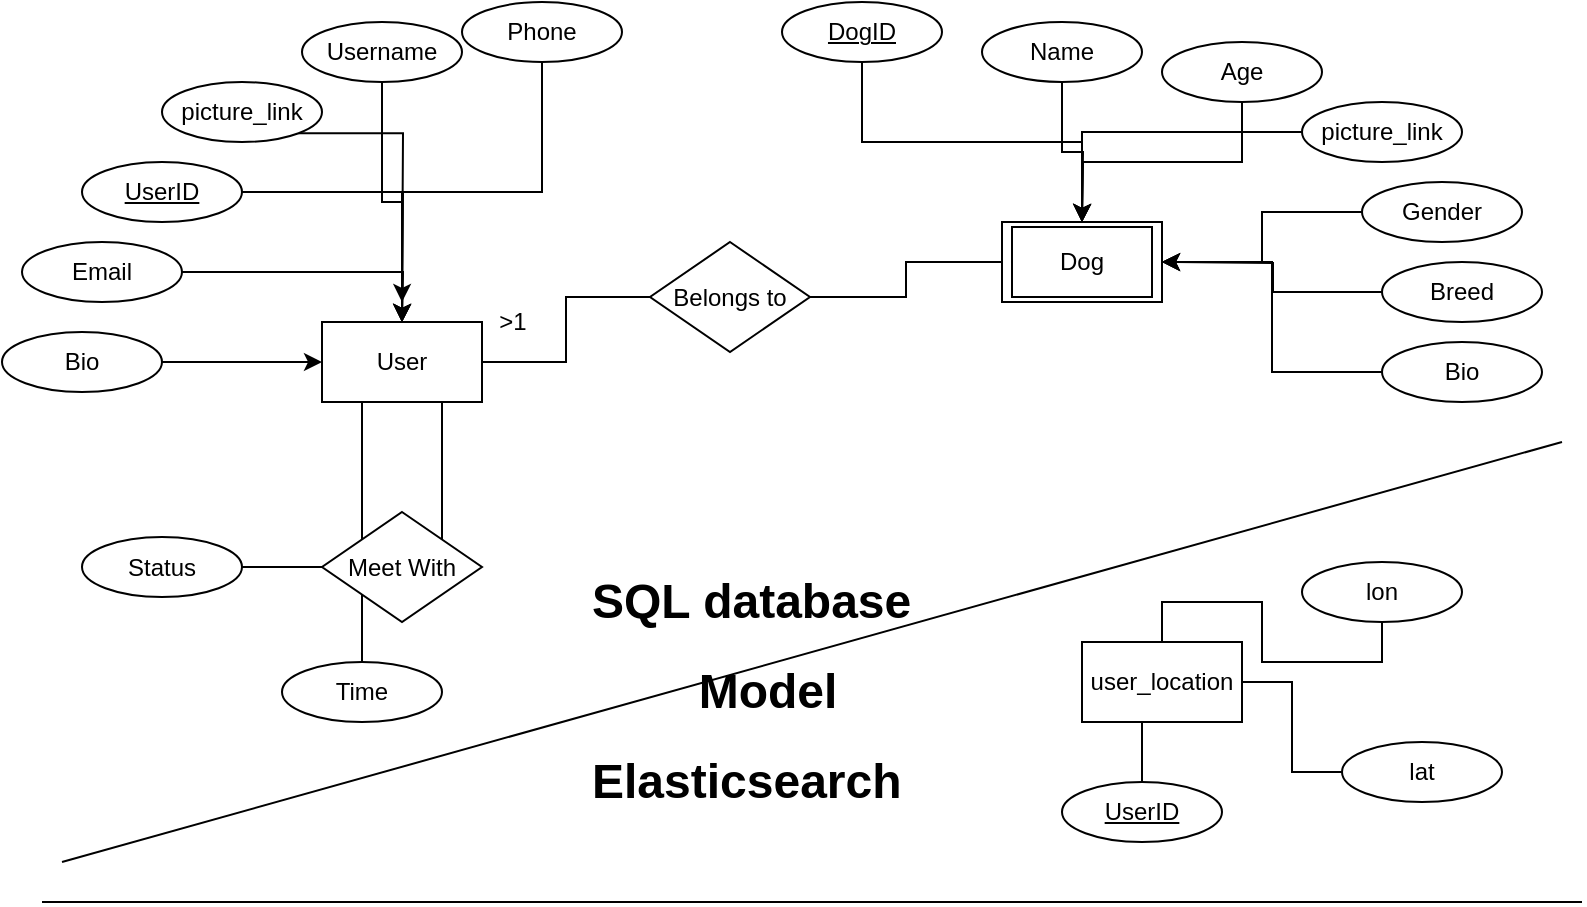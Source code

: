 <mxfile version="17.4.6" type="device"><diagram id="fpE5DsxTWT92T9LwqnYh" name="Page-1"><mxGraphModel dx="1018" dy="532" grid="1" gridSize="10" guides="1" tooltips="1" connect="1" arrows="1" fold="1" page="1" pageScale="1" pageWidth="827" pageHeight="1169" math="0" shadow="0"><root><mxCell id="0"/><mxCell id="1" parent="0"/><mxCell id="BscdVWCrBN_6b3Ybm0iZ-42" style="edgeStyle=orthogonalEdgeStyle;rounded=0;orthogonalLoop=1;jettySize=auto;html=1;exitX=1;exitY=0.5;exitDx=0;exitDy=0;entryX=0;entryY=0.5;entryDx=0;entryDy=0;endArrow=none;endFill=0;" edge="1" parent="1" source="BscdVWCrBN_6b3Ybm0iZ-1" target="BscdVWCrBN_6b3Ybm0iZ-39"><mxGeometry relative="1" as="geometry"/></mxCell><mxCell id="BscdVWCrBN_6b3Ybm0iZ-46" style="edgeStyle=orthogonalEdgeStyle;rounded=0;orthogonalLoop=1;jettySize=auto;html=1;exitX=0.25;exitY=1;exitDx=0;exitDy=0;entryX=0;entryY=0;entryDx=0;entryDy=0;endArrow=none;endFill=0;" edge="1" parent="1" source="BscdVWCrBN_6b3Ybm0iZ-1" target="BscdVWCrBN_6b3Ybm0iZ-44"><mxGeometry relative="1" as="geometry"/></mxCell><mxCell id="BscdVWCrBN_6b3Ybm0iZ-47" style="edgeStyle=orthogonalEdgeStyle;rounded=0;orthogonalLoop=1;jettySize=auto;html=1;exitX=0.75;exitY=1;exitDx=0;exitDy=0;entryX=1;entryY=0;entryDx=0;entryDy=0;endArrow=none;endFill=0;" edge="1" parent="1" source="BscdVWCrBN_6b3Ybm0iZ-1" target="BscdVWCrBN_6b3Ybm0iZ-44"><mxGeometry relative="1" as="geometry"/></mxCell><mxCell id="BscdVWCrBN_6b3Ybm0iZ-1" value="User" style="rounded=0;whiteSpace=wrap;html=1;" vertex="1" parent="1"><mxGeometry x="170" y="170" width="80" height="40" as="geometry"/></mxCell><mxCell id="BscdVWCrBN_6b3Ybm0iZ-54" style="edgeStyle=orthogonalEdgeStyle;rounded=0;orthogonalLoop=1;jettySize=auto;html=1;exitX=0.5;exitY=1;exitDx=0;exitDy=0;entryX=0.5;entryY=0;entryDx=0;entryDy=0;endArrow=none;endFill=0;" edge="1" parent="1" source="BscdVWCrBN_6b3Ybm0iZ-5" target="BscdVWCrBN_6b3Ybm0iZ-13"><mxGeometry relative="1" as="geometry"/></mxCell><mxCell id="BscdVWCrBN_6b3Ybm0iZ-55" style="edgeStyle=orthogonalEdgeStyle;rounded=0;orthogonalLoop=1;jettySize=auto;html=1;exitX=1;exitY=0.5;exitDx=0;exitDy=0;entryX=0;entryY=0.5;entryDx=0;entryDy=0;endArrow=none;endFill=0;" edge="1" parent="1" source="BscdVWCrBN_6b3Ybm0iZ-5" target="BscdVWCrBN_6b3Ybm0iZ-11"><mxGeometry relative="1" as="geometry"/></mxCell><mxCell id="BscdVWCrBN_6b3Ybm0iZ-5" value="user_location" style="rounded=0;whiteSpace=wrap;html=1;" vertex="1" parent="1"><mxGeometry x="550" y="330" width="80" height="40" as="geometry"/></mxCell><mxCell id="BscdVWCrBN_6b3Ybm0iZ-40" style="edgeStyle=orthogonalEdgeStyle;rounded=0;orthogonalLoop=1;jettySize=auto;html=1;exitX=0;exitY=0.5;exitDx=0;exitDy=0;entryX=1;entryY=0.5;entryDx=0;entryDy=0;strokeColor=none;endArrow=none;endFill=0;" edge="1" parent="1" source="BscdVWCrBN_6b3Ybm0iZ-7" target="BscdVWCrBN_6b3Ybm0iZ-39"><mxGeometry relative="1" as="geometry"/></mxCell><mxCell id="BscdVWCrBN_6b3Ybm0iZ-41" style="edgeStyle=orthogonalEdgeStyle;rounded=0;orthogonalLoop=1;jettySize=auto;html=1;exitX=0;exitY=0.5;exitDx=0;exitDy=0;entryX=1;entryY=0.5;entryDx=0;entryDy=0;endArrow=none;endFill=0;" edge="1" parent="1" source="BscdVWCrBN_6b3Ybm0iZ-7" target="BscdVWCrBN_6b3Ybm0iZ-39"><mxGeometry relative="1" as="geometry"/></mxCell><mxCell id="BscdVWCrBN_6b3Ybm0iZ-7" value="Dog" style="rounded=0;whiteSpace=wrap;html=1;" vertex="1" parent="1"><mxGeometry x="510" y="120" width="80" height="40" as="geometry"/></mxCell><mxCell id="BscdVWCrBN_6b3Ybm0iZ-23" style="edgeStyle=orthogonalEdgeStyle;rounded=0;orthogonalLoop=1;jettySize=auto;html=1;exitX=1;exitY=0.5;exitDx=0;exitDy=0;" edge="1" parent="1" source="BscdVWCrBN_6b3Ybm0iZ-8"><mxGeometry relative="1" as="geometry"><mxPoint x="210" y="170" as="targetPoint"/></mxGeometry></mxCell><mxCell id="BscdVWCrBN_6b3Ybm0iZ-8" value="&lt;u&gt;UserID&lt;/u&gt;" style="ellipse;whiteSpace=wrap;html=1;" vertex="1" parent="1"><mxGeometry x="50" y="90" width="80" height="30" as="geometry"/></mxCell><mxCell id="BscdVWCrBN_6b3Ybm0iZ-21" style="edgeStyle=orthogonalEdgeStyle;rounded=0;orthogonalLoop=1;jettySize=auto;html=1;exitX=0.5;exitY=1;exitDx=0;exitDy=0;entryX=0.5;entryY=0;entryDx=0;entryDy=0;" edge="1" parent="1" source="BscdVWCrBN_6b3Ybm0iZ-9" target="BscdVWCrBN_6b3Ybm0iZ-1"><mxGeometry relative="1" as="geometry"><mxPoint x="210" y="140" as="targetPoint"/></mxGeometry></mxCell><mxCell id="BscdVWCrBN_6b3Ybm0iZ-9" value="Username" style="ellipse;whiteSpace=wrap;html=1;" vertex="1" parent="1"><mxGeometry x="160" y="20" width="80" height="30" as="geometry"/></mxCell><mxCell id="BscdVWCrBN_6b3Ybm0iZ-56" style="edgeStyle=orthogonalEdgeStyle;rounded=0;orthogonalLoop=1;jettySize=auto;html=1;exitX=0.5;exitY=1;exitDx=0;exitDy=0;entryX=0.5;entryY=0;entryDx=0;entryDy=0;endArrow=none;endFill=0;" edge="1" parent="1" source="BscdVWCrBN_6b3Ybm0iZ-10" target="BscdVWCrBN_6b3Ybm0iZ-5"><mxGeometry relative="1" as="geometry"/></mxCell><mxCell id="BscdVWCrBN_6b3Ybm0iZ-10" value="lon" style="ellipse;whiteSpace=wrap;html=1;" vertex="1" parent="1"><mxGeometry x="660" y="290" width="80" height="30" as="geometry"/></mxCell><mxCell id="BscdVWCrBN_6b3Ybm0iZ-11" value="lat" style="ellipse;whiteSpace=wrap;html=1;" vertex="1" parent="1"><mxGeometry x="680" y="380" width="80" height="30" as="geometry"/></mxCell><mxCell id="BscdVWCrBN_6b3Ybm0iZ-37" style="edgeStyle=orthogonalEdgeStyle;rounded=0;orthogonalLoop=1;jettySize=auto;html=1;exitX=0;exitY=0.5;exitDx=0;exitDy=0;" edge="1" parent="1" source="BscdVWCrBN_6b3Ybm0iZ-12"><mxGeometry relative="1" as="geometry"><mxPoint x="590" y="140" as="targetPoint"/></mxGeometry></mxCell><mxCell id="BscdVWCrBN_6b3Ybm0iZ-12" value="Breed" style="ellipse;whiteSpace=wrap;html=1;" vertex="1" parent="1"><mxGeometry x="700" y="140" width="80" height="30" as="geometry"/></mxCell><mxCell id="BscdVWCrBN_6b3Ybm0iZ-13" value="&lt;u&gt;UserID&lt;/u&gt;" style="ellipse;whiteSpace=wrap;html=1;" vertex="1" parent="1"><mxGeometry x="540" y="400" width="80" height="30" as="geometry"/></mxCell><mxCell id="BscdVWCrBN_6b3Ybm0iZ-32" style="edgeStyle=orthogonalEdgeStyle;rounded=0;orthogonalLoop=1;jettySize=auto;html=1;exitX=0.5;exitY=1;exitDx=0;exitDy=0;entryX=0.5;entryY=0;entryDx=0;entryDy=0;" edge="1" parent="1" source="BscdVWCrBN_6b3Ybm0iZ-14" target="BscdVWCrBN_6b3Ybm0iZ-7"><mxGeometry relative="1" as="geometry"/></mxCell><mxCell id="BscdVWCrBN_6b3Ybm0iZ-14" value="&lt;u&gt;DogID&lt;/u&gt;" style="ellipse;whiteSpace=wrap;html=1;" vertex="1" parent="1"><mxGeometry x="400" y="10" width="80" height="30" as="geometry"/></mxCell><mxCell id="BscdVWCrBN_6b3Ybm0iZ-24" style="edgeStyle=orthogonalEdgeStyle;rounded=0;orthogonalLoop=1;jettySize=auto;html=1;exitX=1;exitY=0.5;exitDx=0;exitDy=0;" edge="1" parent="1" source="BscdVWCrBN_6b3Ybm0iZ-15"><mxGeometry relative="1" as="geometry"><mxPoint x="210" y="170" as="targetPoint"/></mxGeometry></mxCell><mxCell id="BscdVWCrBN_6b3Ybm0iZ-15" value="Email" style="ellipse;whiteSpace=wrap;html=1;" vertex="1" parent="1"><mxGeometry x="20" y="130" width="80" height="30" as="geometry"/></mxCell><mxCell id="BscdVWCrBN_6b3Ybm0iZ-20" style="edgeStyle=orthogonalEdgeStyle;rounded=0;orthogonalLoop=1;jettySize=auto;html=1;exitX=0.5;exitY=1;exitDx=0;exitDy=0;entryX=0.5;entryY=0;entryDx=0;entryDy=0;" edge="1" parent="1" source="BscdVWCrBN_6b3Ybm0iZ-16" target="BscdVWCrBN_6b3Ybm0iZ-1"><mxGeometry relative="1" as="geometry"/></mxCell><mxCell id="BscdVWCrBN_6b3Ybm0iZ-16" value="Phone&lt;span style=&quot;color: rgba(0 , 0 , 0 , 0) ; font-family: monospace ; font-size: 0px&quot;&gt;%3CmxGraphModel%3E%3Croot%3E%3CmxCell%20id%3D%220%22%2F%3E%3CmxCell%20id%3D%221%22%20parent%3D%220%22%2F%3E%3CmxCell%20id%3D%222%22%20value%3D%22Username%22%20style%3D%22ellipse%3BwhiteSpace%3Dwrap%3Bhtml%3D1%3B%22%20vertex%3D%221%22%20parent%3D%221%22%3E%3CmxGeometry%20x%3D%22200%22%20y%3D%2280%22%20width%3D%2280%22%20height%3D%2230%22%20as%3D%22geometry%22%2F%3E%3C%2FmxCell%3E%3C%2Froot%3E%3C%2FmxGraphModel%3E&lt;/span&gt;" style="ellipse;whiteSpace=wrap;html=1;" vertex="1" parent="1"><mxGeometry x="240" y="10" width="80" height="30" as="geometry"/></mxCell><mxCell id="BscdVWCrBN_6b3Ybm0iZ-25" style="edgeStyle=orthogonalEdgeStyle;rounded=0;orthogonalLoop=1;jettySize=auto;html=1;exitX=1;exitY=0.5;exitDx=0;exitDy=0;entryX=0;entryY=0.5;entryDx=0;entryDy=0;" edge="1" parent="1" source="BscdVWCrBN_6b3Ybm0iZ-17" target="BscdVWCrBN_6b3Ybm0iZ-1"><mxGeometry relative="1" as="geometry"/></mxCell><mxCell id="BscdVWCrBN_6b3Ybm0iZ-17" value="Bio" style="ellipse;whiteSpace=wrap;html=1;" vertex="1" parent="1"><mxGeometry x="10" y="175" width="80" height="30" as="geometry"/></mxCell><mxCell id="BscdVWCrBN_6b3Ybm0iZ-22" style="edgeStyle=orthogonalEdgeStyle;rounded=0;orthogonalLoop=1;jettySize=auto;html=1;exitX=1;exitY=1;exitDx=0;exitDy=0;" edge="1" parent="1" source="BscdVWCrBN_6b3Ybm0iZ-18"><mxGeometry relative="1" as="geometry"><mxPoint x="210" y="160" as="targetPoint"/></mxGeometry></mxCell><mxCell id="BscdVWCrBN_6b3Ybm0iZ-18" value="picture_link" style="ellipse;whiteSpace=wrap;html=1;" vertex="1" parent="1"><mxGeometry x="90" y="50" width="80" height="30" as="geometry"/></mxCell><mxCell id="BscdVWCrBN_6b3Ybm0iZ-33" style="edgeStyle=orthogonalEdgeStyle;rounded=0;orthogonalLoop=1;jettySize=auto;html=1;exitX=0.5;exitY=1;exitDx=0;exitDy=0;" edge="1" parent="1" source="BscdVWCrBN_6b3Ybm0iZ-26"><mxGeometry relative="1" as="geometry"><mxPoint x="550" y="120" as="targetPoint"/></mxGeometry></mxCell><mxCell id="BscdVWCrBN_6b3Ybm0iZ-26" value="Name" style="ellipse;whiteSpace=wrap;html=1;" vertex="1" parent="1"><mxGeometry x="500" y="20" width="80" height="30" as="geometry"/></mxCell><mxCell id="BscdVWCrBN_6b3Ybm0iZ-49" style="edgeStyle=orthogonalEdgeStyle;rounded=0;orthogonalLoop=1;jettySize=auto;html=1;exitX=1;exitY=0.5;exitDx=0;exitDy=0;entryX=0;entryY=0.5;entryDx=0;entryDy=0;endArrow=none;endFill=0;" edge="1" parent="1" source="BscdVWCrBN_6b3Ybm0iZ-27" target="BscdVWCrBN_6b3Ybm0iZ-44"><mxGeometry relative="1" as="geometry"/></mxCell><mxCell id="BscdVWCrBN_6b3Ybm0iZ-27" value="Status" style="ellipse;whiteSpace=wrap;html=1;" vertex="1" parent="1"><mxGeometry x="50" y="277.5" width="80" height="30" as="geometry"/></mxCell><mxCell id="BscdVWCrBN_6b3Ybm0iZ-38" style="edgeStyle=orthogonalEdgeStyle;rounded=0;orthogonalLoop=1;jettySize=auto;html=1;exitX=0;exitY=0.5;exitDx=0;exitDy=0;entryX=1;entryY=0.5;entryDx=0;entryDy=0;" edge="1" parent="1" source="BscdVWCrBN_6b3Ybm0iZ-28" target="BscdVWCrBN_6b3Ybm0iZ-7"><mxGeometry relative="1" as="geometry"/></mxCell><mxCell id="BscdVWCrBN_6b3Ybm0iZ-28" value="Bio" style="ellipse;whiteSpace=wrap;html=1;" vertex="1" parent="1"><mxGeometry x="700" y="180" width="80" height="30" as="geometry"/></mxCell><mxCell id="BscdVWCrBN_6b3Ybm0iZ-36" style="edgeStyle=orthogonalEdgeStyle;rounded=0;orthogonalLoop=1;jettySize=auto;html=1;exitX=0;exitY=0.5;exitDx=0;exitDy=0;entryX=1;entryY=0.5;entryDx=0;entryDy=0;" edge="1" parent="1" source="BscdVWCrBN_6b3Ybm0iZ-29" target="BscdVWCrBN_6b3Ybm0iZ-7"><mxGeometry relative="1" as="geometry"/></mxCell><mxCell id="BscdVWCrBN_6b3Ybm0iZ-29" value="Gender" style="ellipse;whiteSpace=wrap;html=1;" vertex="1" parent="1"><mxGeometry x="690" y="100" width="80" height="30" as="geometry"/></mxCell><mxCell id="BscdVWCrBN_6b3Ybm0iZ-34" style="edgeStyle=orthogonalEdgeStyle;rounded=0;orthogonalLoop=1;jettySize=auto;html=1;exitX=0.5;exitY=1;exitDx=0;exitDy=0;" edge="1" parent="1" source="BscdVWCrBN_6b3Ybm0iZ-30"><mxGeometry relative="1" as="geometry"><mxPoint x="550" y="120" as="targetPoint"/></mxGeometry></mxCell><mxCell id="BscdVWCrBN_6b3Ybm0iZ-30" value="Age" style="ellipse;whiteSpace=wrap;html=1;" vertex="1" parent="1"><mxGeometry x="590" y="30" width="80" height="30" as="geometry"/></mxCell><mxCell id="BscdVWCrBN_6b3Ybm0iZ-35" style="edgeStyle=orthogonalEdgeStyle;rounded=0;orthogonalLoop=1;jettySize=auto;html=1;exitX=0;exitY=0.5;exitDx=0;exitDy=0;entryX=0.5;entryY=0;entryDx=0;entryDy=0;" edge="1" parent="1" source="BscdVWCrBN_6b3Ybm0iZ-31" target="BscdVWCrBN_6b3Ybm0iZ-7"><mxGeometry relative="1" as="geometry"/></mxCell><mxCell id="BscdVWCrBN_6b3Ybm0iZ-31" value="picture_link" style="ellipse;whiteSpace=wrap;html=1;" vertex="1" parent="1"><mxGeometry x="660" y="60" width="80" height="30" as="geometry"/></mxCell><mxCell id="BscdVWCrBN_6b3Ybm0iZ-39" value="Belongs to" style="rhombus;whiteSpace=wrap;html=1;" vertex="1" parent="1"><mxGeometry x="334" y="130" width="80" height="55" as="geometry"/></mxCell><mxCell id="BscdVWCrBN_6b3Ybm0iZ-43" value="&amp;gt;1" style="text;html=1;align=center;verticalAlign=middle;resizable=0;points=[];autosize=1;strokeColor=none;fillColor=none;" vertex="1" parent="1"><mxGeometry x="250" y="160" width="30" height="20" as="geometry"/></mxCell><mxCell id="BscdVWCrBN_6b3Ybm0iZ-52" style="edgeStyle=orthogonalEdgeStyle;rounded=0;orthogonalLoop=1;jettySize=auto;html=1;exitX=0;exitY=1;exitDx=0;exitDy=0;endArrow=none;endFill=0;" edge="1" parent="1" source="BscdVWCrBN_6b3Ybm0iZ-44" target="BscdVWCrBN_6b3Ybm0iZ-51"><mxGeometry relative="1" as="geometry"/></mxCell><mxCell id="BscdVWCrBN_6b3Ybm0iZ-44" value="Meet With" style="rhombus;whiteSpace=wrap;html=1;" vertex="1" parent="1"><mxGeometry x="170" y="265" width="80" height="55" as="geometry"/></mxCell><mxCell id="BscdVWCrBN_6b3Ybm0iZ-51" value="Time" style="ellipse;whiteSpace=wrap;html=1;" vertex="1" parent="1"><mxGeometry x="150" y="340" width="80" height="30" as="geometry"/></mxCell><mxCell id="BscdVWCrBN_6b3Ybm0iZ-53" value="Dog" style="rounded=0;whiteSpace=wrap;html=1;" vertex="1" parent="1"><mxGeometry x="515" y="122.5" width="70" height="35" as="geometry"/></mxCell><mxCell id="BscdVWCrBN_6b3Ybm0iZ-57" value="" style="endArrow=none;html=1;rounded=0;" edge="1" parent="1"><mxGeometry width="50" height="50" relative="1" as="geometry"><mxPoint x="40" y="440" as="sourcePoint"/><mxPoint x="790" y="230" as="targetPoint"/></mxGeometry></mxCell><mxCell id="BscdVWCrBN_6b3Ybm0iZ-58" value="&lt;h1&gt;SQL database&lt;/h1&gt;&lt;div&gt;&lt;h1&gt;&lt;span style=&quot;white-space: pre&quot;&gt;&#9;&lt;/span&gt;Model&lt;/h1&gt;&lt;/div&gt;&lt;div&gt;&lt;h1&gt;Elasticsearch&lt;/h1&gt;&lt;/div&gt;" style="text;html=1;strokeColor=none;fillColor=none;spacing=5;spacingTop=-20;whiteSpace=wrap;overflow=hidden;rounded=0;" vertex="1" parent="1"><mxGeometry x="300" y="290" width="190" height="120" as="geometry"/></mxCell><mxCell id="BscdVWCrBN_6b3Ybm0iZ-59" value="" style="endArrow=none;html=1;rounded=0;" edge="1" parent="1"><mxGeometry width="50" height="50" relative="1" as="geometry"><mxPoint x="30" y="460" as="sourcePoint"/><mxPoint x="800" y="460" as="targetPoint"/></mxGeometry></mxCell></root></mxGraphModel></diagram></mxfile>